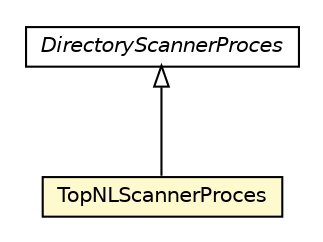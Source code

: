#!/usr/local/bin/dot
#
# Class diagram 
# Generated by UMLGraph version R5_6-24-gf6e263 (http://www.umlgraph.org/)
#

digraph G {
	edge [fontname="Helvetica",fontsize=10,labelfontname="Helvetica",labelfontsize=10];
	node [fontname="Helvetica",fontsize=10,shape=plaintext];
	nodesep=0.25;
	ranksep=0.5;
	// nl.b3p.brmo.persistence.staging.TopNLScannerProces
	c607 [label=<<table title="nl.b3p.brmo.persistence.staging.TopNLScannerProces" border="0" cellborder="1" cellspacing="0" cellpadding="2" port="p" bgcolor="lemonChiffon" href="./TopNLScannerProces.html">
		<tr><td><table border="0" cellspacing="0" cellpadding="1">
<tr><td align="center" balign="center"> TopNLScannerProces </td></tr>
		</table></td></tr>
		</table>>, URL="./TopNLScannerProces.html", fontname="Helvetica", fontcolor="black", fontsize=10.0];
	// nl.b3p.brmo.persistence.staging.DirectoryScannerProces
	c621 [label=<<table title="nl.b3p.brmo.persistence.staging.DirectoryScannerProces" border="0" cellborder="1" cellspacing="0" cellpadding="2" port="p" href="./DirectoryScannerProces.html">
		<tr><td><table border="0" cellspacing="0" cellpadding="1">
<tr><td align="center" balign="center"><font face="Helvetica-Oblique"> DirectoryScannerProces </font></td></tr>
		</table></td></tr>
		</table>>, URL="./DirectoryScannerProces.html", fontname="Helvetica", fontcolor="black", fontsize=10.0];
	//nl.b3p.brmo.persistence.staging.TopNLScannerProces extends nl.b3p.brmo.persistence.staging.DirectoryScannerProces
	c621:p -> c607:p [dir=back,arrowtail=empty];
}

